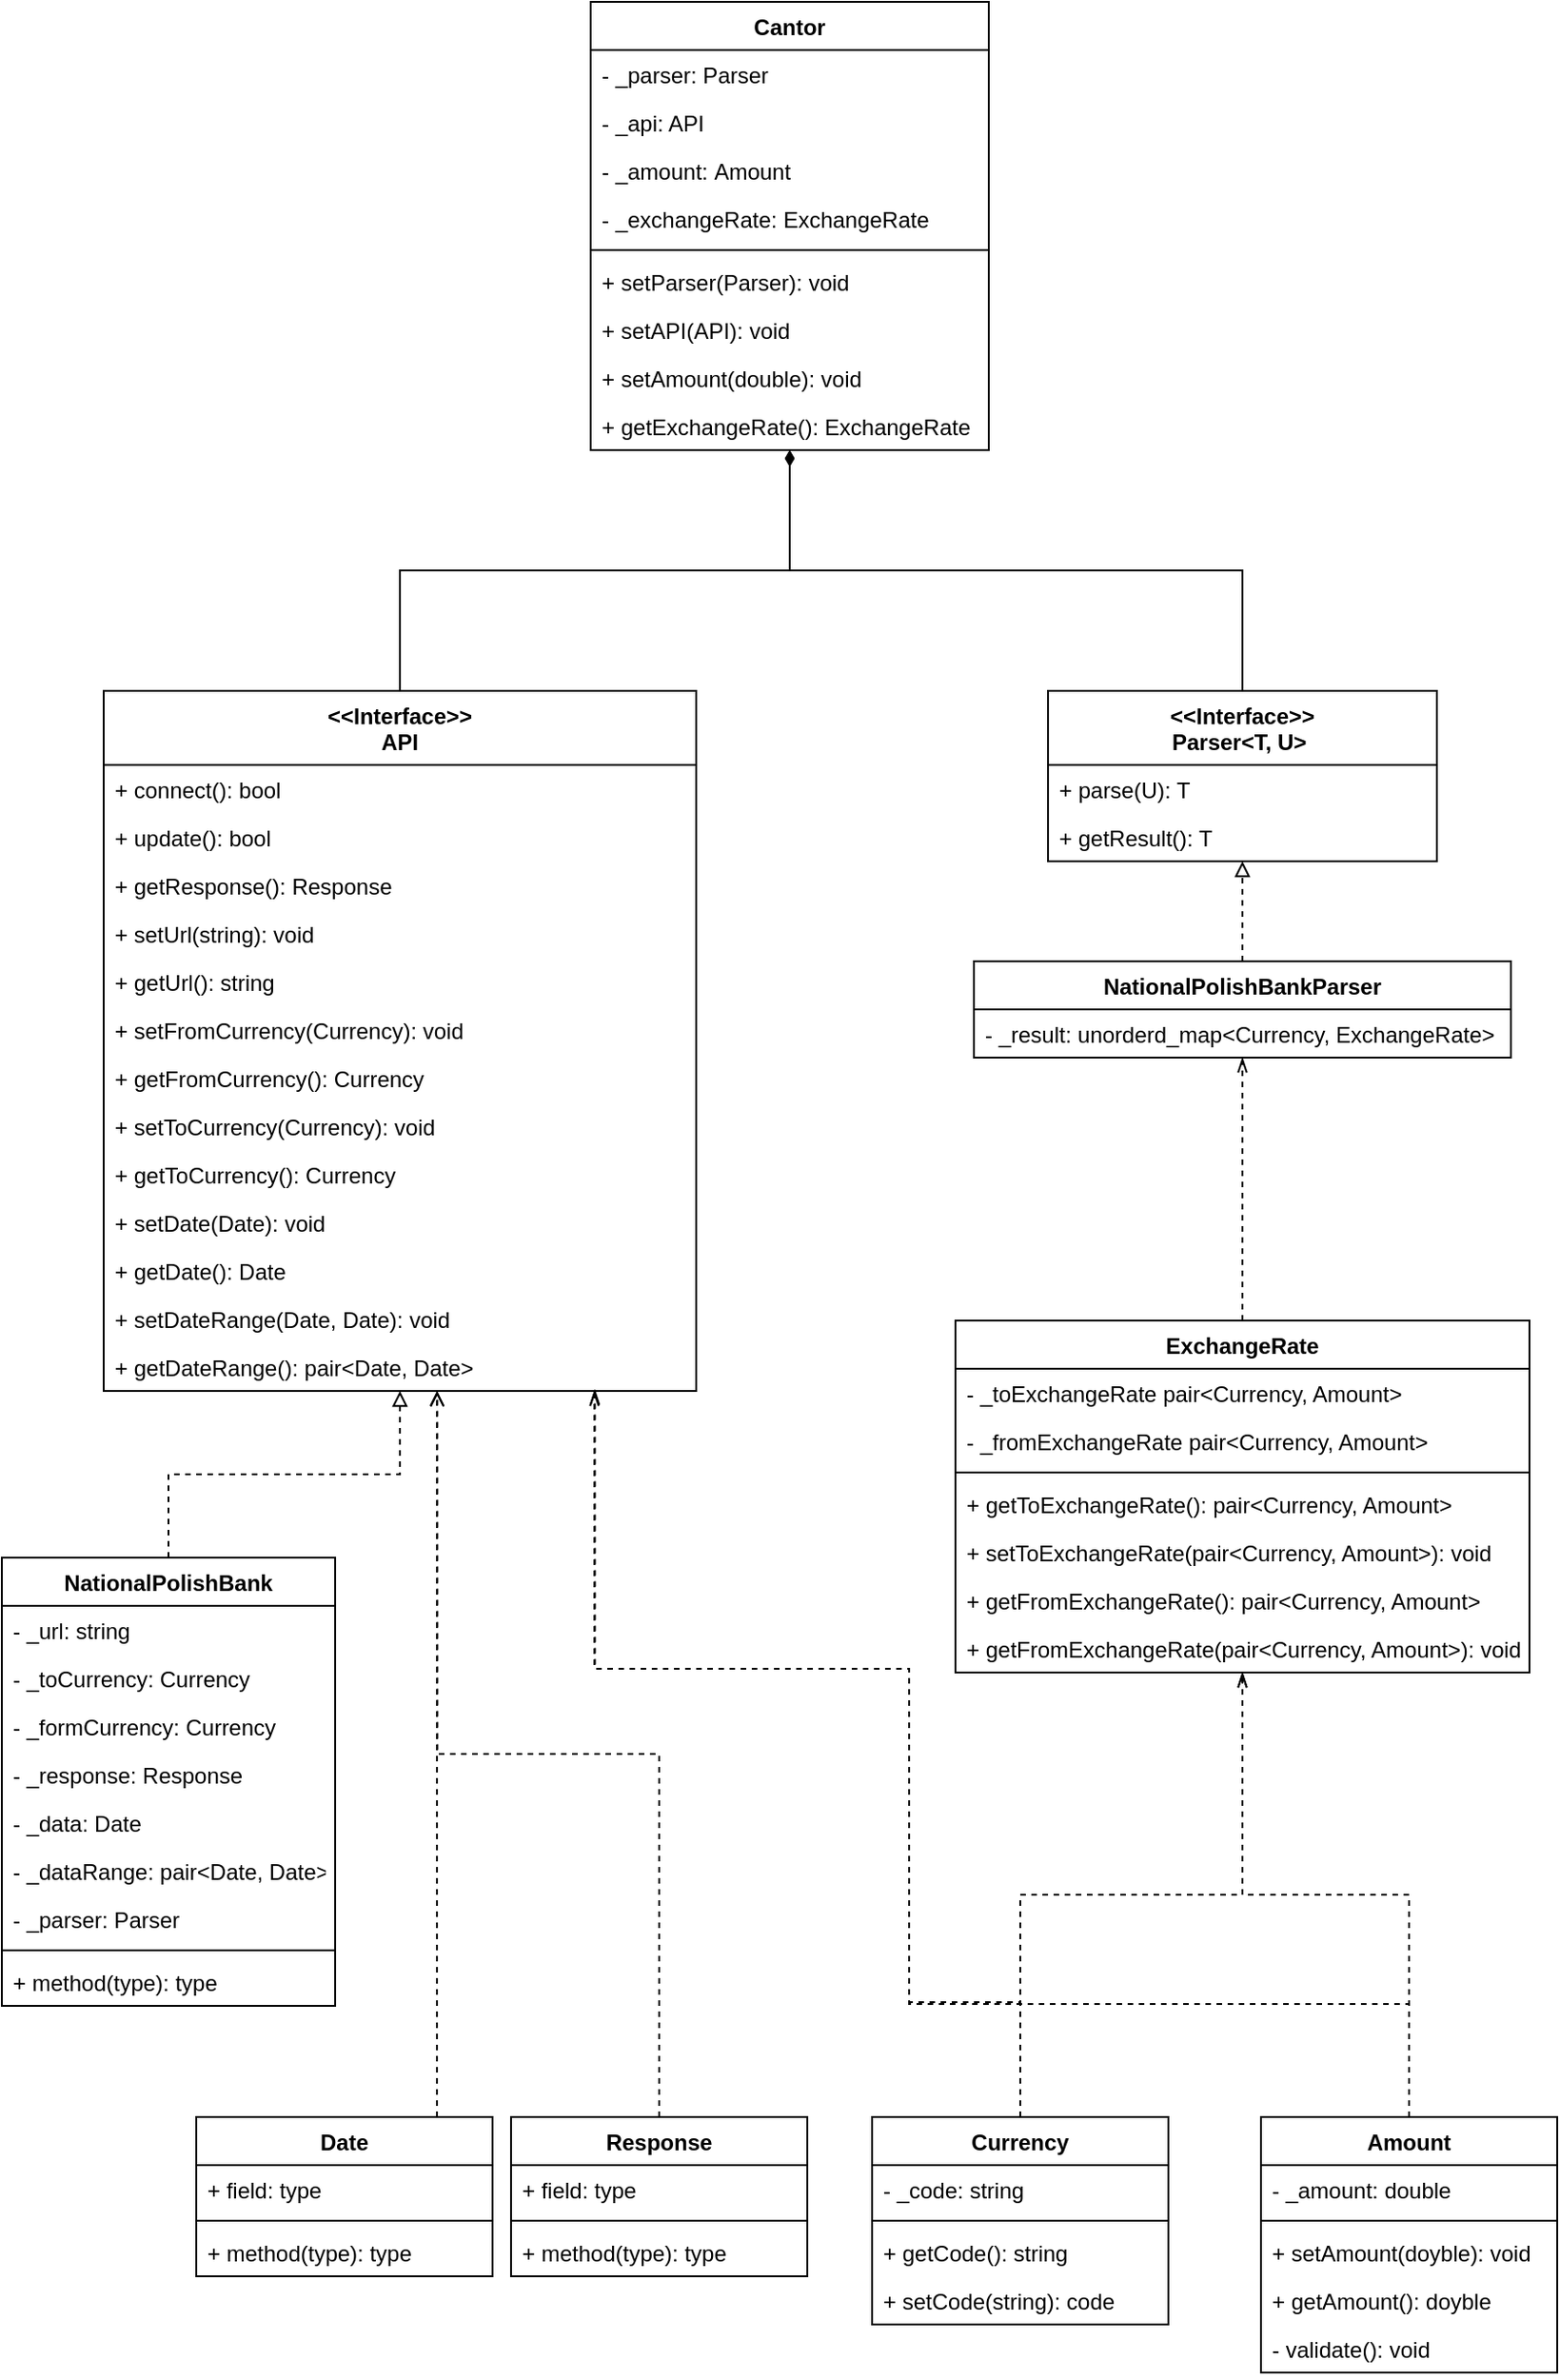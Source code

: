 <mxfile version="14.4.4" type="device"><diagram name="Page-1" id="c4acf3e9-155e-7222-9cf6-157b1a14988f"><mxGraphModel dx="523" dy="1793" grid="1" gridSize="10" guides="1" tooltips="1" connect="1" arrows="1" fold="1" page="1" pageScale="1" pageWidth="850" pageHeight="1100" background="#ffffff" math="0" shadow="0"><root><mxCell id="0"/><mxCell id="1" parent="0"/><mxCell id="X-hiKZKET10FdiY34auF-1" style="edgeStyle=orthogonalEdgeStyle;rounded=0;orthogonalLoop=1;jettySize=auto;html=1;endArrow=diamondThin;endFill=1;" parent="1" source="bLAxV5t_nkkf9cyOYh-Y-75" target="bLAxV5t_nkkf9cyOYh-Y-136" edge="1"><mxGeometry relative="1" as="geometry"/></mxCell><mxCell id="bLAxV5t_nkkf9cyOYh-Y-75" value="&lt;&lt;Interface&gt;&gt;&#10;API" style="swimlane;fontStyle=1;align=center;verticalAlign=top;childLayout=stackLayout;horizontal=1;startSize=40;horizontalStack=0;resizeParent=1;resizeParentMax=0;resizeLast=0;collapsible=1;marginBottom=0;" parent="1" vertex="1"><mxGeometry x="55" y="782" width="320" height="378" as="geometry"/></mxCell><mxCell id="bLAxV5t_nkkf9cyOYh-Y-76" value="+ connect(): bool" style="text;strokeColor=none;fillColor=none;align=left;verticalAlign=top;spacingLeft=4;spacingRight=4;overflow=hidden;rotatable=0;points=[[0,0.5],[1,0.5]];portConstraint=eastwest;" parent="bLAxV5t_nkkf9cyOYh-Y-75" vertex="1"><mxGeometry y="40" width="320" height="26" as="geometry"/></mxCell><mxCell id="bLAxV5t_nkkf9cyOYh-Y-77" value="+ update(): bool" style="text;strokeColor=none;fillColor=none;align=left;verticalAlign=top;spacingLeft=4;spacingRight=4;overflow=hidden;rotatable=0;points=[[0,0.5],[1,0.5]];portConstraint=eastwest;" parent="bLAxV5t_nkkf9cyOYh-Y-75" vertex="1"><mxGeometry y="66" width="320" height="26" as="geometry"/></mxCell><mxCell id="bLAxV5t_nkkf9cyOYh-Y-78" value="+ getResponse(): Response" style="text;strokeColor=none;fillColor=none;align=left;verticalAlign=top;spacingLeft=4;spacingRight=4;overflow=hidden;rotatable=0;points=[[0,0.5],[1,0.5]];portConstraint=eastwest;" parent="bLAxV5t_nkkf9cyOYh-Y-75" vertex="1"><mxGeometry y="92" width="320" height="26" as="geometry"/></mxCell><mxCell id="bLAxV5t_nkkf9cyOYh-Y-79" value="+ setUrl(string): void" style="text;strokeColor=none;fillColor=none;align=left;verticalAlign=top;spacingLeft=4;spacingRight=4;overflow=hidden;rotatable=0;points=[[0,0.5],[1,0.5]];portConstraint=eastwest;" parent="bLAxV5t_nkkf9cyOYh-Y-75" vertex="1"><mxGeometry y="118" width="320" height="26" as="geometry"/></mxCell><mxCell id="bLAxV5t_nkkf9cyOYh-Y-80" value="+ getUrl(): string" style="text;strokeColor=none;fillColor=none;align=left;verticalAlign=top;spacingLeft=4;spacingRight=4;overflow=hidden;rotatable=0;points=[[0,0.5],[1,0.5]];portConstraint=eastwest;" parent="bLAxV5t_nkkf9cyOYh-Y-75" vertex="1"><mxGeometry y="144" width="320" height="26" as="geometry"/></mxCell><mxCell id="bLAxV5t_nkkf9cyOYh-Y-81" value="+ setFromCurrency(Currency): void" style="text;strokeColor=none;fillColor=none;align=left;verticalAlign=top;spacingLeft=4;spacingRight=4;overflow=hidden;rotatable=0;points=[[0,0.5],[1,0.5]];portConstraint=eastwest;" parent="bLAxV5t_nkkf9cyOYh-Y-75" vertex="1"><mxGeometry y="170" width="320" height="26" as="geometry"/></mxCell><mxCell id="bLAxV5t_nkkf9cyOYh-Y-82" value="+ getFromCurrency(): Currency" style="text;strokeColor=none;fillColor=none;align=left;verticalAlign=top;spacingLeft=4;spacingRight=4;overflow=hidden;rotatable=0;points=[[0,0.5],[1,0.5]];portConstraint=eastwest;" parent="bLAxV5t_nkkf9cyOYh-Y-75" vertex="1"><mxGeometry y="196" width="320" height="26" as="geometry"/></mxCell><mxCell id="bLAxV5t_nkkf9cyOYh-Y-83" value="+ setToCurrency(Currency): void" style="text;strokeColor=none;fillColor=none;align=left;verticalAlign=top;spacingLeft=4;spacingRight=4;overflow=hidden;rotatable=0;points=[[0,0.5],[1,0.5]];portConstraint=eastwest;" parent="bLAxV5t_nkkf9cyOYh-Y-75" vertex="1"><mxGeometry y="222" width="320" height="26" as="geometry"/></mxCell><mxCell id="bLAxV5t_nkkf9cyOYh-Y-84" value="+ getToCurrency(): Currency" style="text;strokeColor=none;fillColor=none;align=left;verticalAlign=top;spacingLeft=4;spacingRight=4;overflow=hidden;rotatable=0;points=[[0,0.5],[1,0.5]];portConstraint=eastwest;" parent="bLAxV5t_nkkf9cyOYh-Y-75" vertex="1"><mxGeometry y="248" width="320" height="26" as="geometry"/></mxCell><mxCell id="bLAxV5t_nkkf9cyOYh-Y-86" value="+ setDate(Date): void" style="text;strokeColor=none;fillColor=none;align=left;verticalAlign=top;spacingLeft=4;spacingRight=4;overflow=hidden;rotatable=0;points=[[0,0.5],[1,0.5]];portConstraint=eastwest;" parent="bLAxV5t_nkkf9cyOYh-Y-75" vertex="1"><mxGeometry y="274" width="320" height="26" as="geometry"/></mxCell><mxCell id="bLAxV5t_nkkf9cyOYh-Y-87" value="+ getDate(): Date" style="text;strokeColor=none;fillColor=none;align=left;verticalAlign=top;spacingLeft=4;spacingRight=4;overflow=hidden;rotatable=0;points=[[0,0.5],[1,0.5]];portConstraint=eastwest;" parent="bLAxV5t_nkkf9cyOYh-Y-75" vertex="1"><mxGeometry y="300" width="320" height="26" as="geometry"/></mxCell><mxCell id="bLAxV5t_nkkf9cyOYh-Y-88" value="+ setDateRange(Date, Date): void" style="text;strokeColor=none;fillColor=none;align=left;verticalAlign=top;spacingLeft=4;spacingRight=4;overflow=hidden;rotatable=0;points=[[0,0.5],[1,0.5]];portConstraint=eastwest;" parent="bLAxV5t_nkkf9cyOYh-Y-75" vertex="1"><mxGeometry y="326" width="320" height="26" as="geometry"/></mxCell><mxCell id="bLAxV5t_nkkf9cyOYh-Y-89" value="+ getDateRange(): pair&lt;Date, Date&gt;" style="text;strokeColor=none;fillColor=none;align=left;verticalAlign=top;spacingLeft=4;spacingRight=4;overflow=hidden;rotatable=0;points=[[0,0.5],[1,0.5]];portConstraint=eastwest;" parent="bLAxV5t_nkkf9cyOYh-Y-75" vertex="1"><mxGeometry y="352" width="320" height="26" as="geometry"/></mxCell><mxCell id="bLAxV5t_nkkf9cyOYh-Y-95" style="edgeStyle=orthogonalEdgeStyle;rounded=0;orthogonalLoop=1;jettySize=auto;html=1;startSize=40;endArrow=block;endFill=0;dashed=1;" parent="1" source="bLAxV5t_nkkf9cyOYh-Y-96" target="bLAxV5t_nkkf9cyOYh-Y-75" edge="1"><mxGeometry relative="1" as="geometry"/></mxCell><mxCell id="bLAxV5t_nkkf9cyOYh-Y-96" value="NationalPolishBank&#10;&#10;" style="swimlane;fontStyle=1;align=center;verticalAlign=top;childLayout=stackLayout;horizontal=1;startSize=26;horizontalStack=0;resizeParent=1;resizeParentMax=0;resizeLast=0;collapsible=1;marginBottom=0;" parent="1" vertex="1"><mxGeometry y="1250" width="180" height="242" as="geometry"/></mxCell><mxCell id="bLAxV5t_nkkf9cyOYh-Y-97" value="- _url: string" style="text;strokeColor=none;fillColor=none;align=left;verticalAlign=top;spacingLeft=4;spacingRight=4;overflow=hidden;rotatable=0;points=[[0,0.5],[1,0.5]];portConstraint=eastwest;" parent="bLAxV5t_nkkf9cyOYh-Y-96" vertex="1"><mxGeometry y="26" width="180" height="26" as="geometry"/></mxCell><mxCell id="bLAxV5t_nkkf9cyOYh-Y-98" value="- _toCurrency: Currency" style="text;strokeColor=none;fillColor=none;align=left;verticalAlign=top;spacingLeft=4;spacingRight=4;overflow=hidden;rotatable=0;points=[[0,0.5],[1,0.5]];portConstraint=eastwest;" parent="bLAxV5t_nkkf9cyOYh-Y-96" vertex="1"><mxGeometry y="52" width="180" height="26" as="geometry"/></mxCell><mxCell id="bLAxV5t_nkkf9cyOYh-Y-99" value="- _formCurrency: Currency" style="text;strokeColor=none;fillColor=none;align=left;verticalAlign=top;spacingLeft=4;spacingRight=4;overflow=hidden;rotatable=0;points=[[0,0.5],[1,0.5]];portConstraint=eastwest;" parent="bLAxV5t_nkkf9cyOYh-Y-96" vertex="1"><mxGeometry y="78" width="180" height="26" as="geometry"/></mxCell><mxCell id="bLAxV5t_nkkf9cyOYh-Y-100" value="- _response: Response" style="text;strokeColor=none;fillColor=none;align=left;verticalAlign=top;spacingLeft=4;spacingRight=4;overflow=hidden;rotatable=0;points=[[0,0.5],[1,0.5]];portConstraint=eastwest;" parent="bLAxV5t_nkkf9cyOYh-Y-96" vertex="1"><mxGeometry y="104" width="180" height="26" as="geometry"/></mxCell><mxCell id="bLAxV5t_nkkf9cyOYh-Y-101" value="- _data: Date" style="text;strokeColor=none;fillColor=none;align=left;verticalAlign=top;spacingLeft=4;spacingRight=4;overflow=hidden;rotatable=0;points=[[0,0.5],[1,0.5]];portConstraint=eastwest;" parent="bLAxV5t_nkkf9cyOYh-Y-96" vertex="1"><mxGeometry y="130" width="180" height="26" as="geometry"/></mxCell><mxCell id="bLAxV5t_nkkf9cyOYh-Y-102" value="- _dataRange: pair&lt;Date, Date&gt;" style="text;strokeColor=none;fillColor=none;align=left;verticalAlign=top;spacingLeft=4;spacingRight=4;overflow=hidden;rotatable=0;points=[[0,0.5],[1,0.5]];portConstraint=eastwest;" parent="bLAxV5t_nkkf9cyOYh-Y-96" vertex="1"><mxGeometry y="156" width="180" height="26" as="geometry"/></mxCell><mxCell id="bLAxV5t_nkkf9cyOYh-Y-103" value="- _parser: Parser" style="text;strokeColor=none;fillColor=none;align=left;verticalAlign=top;spacingLeft=4;spacingRight=4;overflow=hidden;rotatable=0;points=[[0,0.5],[1,0.5]];portConstraint=eastwest;" parent="bLAxV5t_nkkf9cyOYh-Y-96" vertex="1"><mxGeometry y="182" width="180" height="26" as="geometry"/></mxCell><mxCell id="bLAxV5t_nkkf9cyOYh-Y-104" value="" style="line;strokeWidth=1;fillColor=none;align=left;verticalAlign=middle;spacingTop=-1;spacingLeft=3;spacingRight=3;rotatable=0;labelPosition=right;points=[];portConstraint=eastwest;" parent="bLAxV5t_nkkf9cyOYh-Y-96" vertex="1"><mxGeometry y="208" width="180" height="8" as="geometry"/></mxCell><mxCell id="bLAxV5t_nkkf9cyOYh-Y-105" value="+ method(type): type" style="text;strokeColor=none;fillColor=none;align=left;verticalAlign=top;spacingLeft=4;spacingRight=4;overflow=hidden;rotatable=0;points=[[0,0.5],[1,0.5]];portConstraint=eastwest;" parent="bLAxV5t_nkkf9cyOYh-Y-96" vertex="1"><mxGeometry y="216" width="180" height="26" as="geometry"/></mxCell><mxCell id="KTCqO3PVeO4-w_g8poJK-3" style="edgeStyle=orthogonalEdgeStyle;rounded=0;orthogonalLoop=1;jettySize=auto;html=1;dashed=1;endArrow=openThin;endFill=0;" parent="1" source="bLAxV5t_nkkf9cyOYh-Y-106" target="bLAxV5t_nkkf9cyOYh-Y-124" edge="1"><mxGeometry relative="1" as="geometry"/></mxCell><mxCell id="bLAxV5t_nkkf9cyOYh-Y-106" value="Currency" style="swimlane;fontStyle=1;align=center;verticalAlign=top;childLayout=stackLayout;horizontal=1;startSize=26;horizontalStack=0;resizeParent=1;resizeParentMax=0;resizeLast=0;collapsible=1;marginBottom=0;" parent="1" vertex="1"><mxGeometry x="470" y="1552" width="160" height="112" as="geometry"/></mxCell><mxCell id="bLAxV5t_nkkf9cyOYh-Y-107" value="- _code: string" style="text;strokeColor=none;fillColor=none;align=left;verticalAlign=top;spacingLeft=4;spacingRight=4;overflow=hidden;rotatable=0;points=[[0,0.5],[1,0.5]];portConstraint=eastwest;" parent="bLAxV5t_nkkf9cyOYh-Y-106" vertex="1"><mxGeometry y="26" width="160" height="26" as="geometry"/></mxCell><mxCell id="bLAxV5t_nkkf9cyOYh-Y-108" value="" style="line;strokeWidth=1;fillColor=none;align=left;verticalAlign=middle;spacingTop=-1;spacingLeft=3;spacingRight=3;rotatable=0;labelPosition=right;points=[];portConstraint=eastwest;" parent="bLAxV5t_nkkf9cyOYh-Y-106" vertex="1"><mxGeometry y="52" width="160" height="8" as="geometry"/></mxCell><mxCell id="KTCqO3PVeO4-w_g8poJK-1" value="+ getCode(): string" style="text;strokeColor=none;fillColor=none;align=left;verticalAlign=top;spacingLeft=4;spacingRight=4;overflow=hidden;rotatable=0;points=[[0,0.5],[1,0.5]];portConstraint=eastwest;" parent="bLAxV5t_nkkf9cyOYh-Y-106" vertex="1"><mxGeometry y="60" width="160" height="26" as="geometry"/></mxCell><mxCell id="bLAxV5t_nkkf9cyOYh-Y-109" value="+ setCode(string): code" style="text;strokeColor=none;fillColor=none;align=left;verticalAlign=top;spacingLeft=4;spacingRight=4;overflow=hidden;rotatable=0;points=[[0,0.5],[1,0.5]];portConstraint=eastwest;" parent="bLAxV5t_nkkf9cyOYh-Y-106" vertex="1"><mxGeometry y="86" width="160" height="26" as="geometry"/></mxCell><mxCell id="X-hiKZKET10FdiY34auF-17" style="edgeStyle=orthogonalEdgeStyle;rounded=0;orthogonalLoop=1;jettySize=auto;html=1;entryX=0.563;entryY=1.007;entryDx=0;entryDy=0;entryPerimeter=0;endArrow=open;endFill=0;dashed=1;" parent="1" source="bLAxV5t_nkkf9cyOYh-Y-110" target="bLAxV5t_nkkf9cyOYh-Y-89" edge="1"><mxGeometry relative="1" as="geometry"/></mxCell><mxCell id="bLAxV5t_nkkf9cyOYh-Y-110" value="Response" style="swimlane;fontStyle=1;align=center;verticalAlign=top;childLayout=stackLayout;horizontal=1;startSize=26;horizontalStack=0;resizeParent=1;resizeParentMax=0;resizeLast=0;collapsible=1;marginBottom=0;" parent="1" vertex="1"><mxGeometry x="275" y="1552" width="160" height="86" as="geometry"/></mxCell><mxCell id="bLAxV5t_nkkf9cyOYh-Y-111" value="+ field: type" style="text;strokeColor=none;fillColor=none;align=left;verticalAlign=top;spacingLeft=4;spacingRight=4;overflow=hidden;rotatable=0;points=[[0,0.5],[1,0.5]];portConstraint=eastwest;" parent="bLAxV5t_nkkf9cyOYh-Y-110" vertex="1"><mxGeometry y="26" width="160" height="26" as="geometry"/></mxCell><mxCell id="bLAxV5t_nkkf9cyOYh-Y-112" value="" style="line;strokeWidth=1;fillColor=none;align=left;verticalAlign=middle;spacingTop=-1;spacingLeft=3;spacingRight=3;rotatable=0;labelPosition=right;points=[];portConstraint=eastwest;" parent="bLAxV5t_nkkf9cyOYh-Y-110" vertex="1"><mxGeometry y="52" width="160" height="8" as="geometry"/></mxCell><mxCell id="bLAxV5t_nkkf9cyOYh-Y-113" value="+ method(type): type" style="text;strokeColor=none;fillColor=none;align=left;verticalAlign=top;spacingLeft=4;spacingRight=4;overflow=hidden;rotatable=0;points=[[0,0.5],[1,0.5]];portConstraint=eastwest;" parent="bLAxV5t_nkkf9cyOYh-Y-110" vertex="1"><mxGeometry y="60" width="160" height="26" as="geometry"/></mxCell><mxCell id="X-hiKZKET10FdiY34auF-14" style="edgeStyle=orthogonalEdgeStyle;rounded=0;orthogonalLoop=1;jettySize=auto;html=1;endArrow=open;endFill=0;dashed=1;" parent="1" source="bLAxV5t_nkkf9cyOYh-Y-114" target="bLAxV5t_nkkf9cyOYh-Y-75" edge="1"><mxGeometry relative="1" as="geometry"><Array as="points"><mxPoint x="235" y="1462"/><mxPoint x="235" y="1462"/></Array></mxGeometry></mxCell><mxCell id="bLAxV5t_nkkf9cyOYh-Y-114" value="Date" style="swimlane;fontStyle=1;align=center;verticalAlign=top;childLayout=stackLayout;horizontal=1;startSize=26;horizontalStack=0;resizeParent=1;resizeParentMax=0;resizeLast=0;collapsible=1;marginBottom=0;" parent="1" vertex="1"><mxGeometry x="105" y="1552" width="160" height="86" as="geometry"/></mxCell><mxCell id="bLAxV5t_nkkf9cyOYh-Y-115" value="+ field: type" style="text;strokeColor=none;fillColor=none;align=left;verticalAlign=top;spacingLeft=4;spacingRight=4;overflow=hidden;rotatable=0;points=[[0,0.5],[1,0.5]];portConstraint=eastwest;" parent="bLAxV5t_nkkf9cyOYh-Y-114" vertex="1"><mxGeometry y="26" width="160" height="26" as="geometry"/></mxCell><mxCell id="bLAxV5t_nkkf9cyOYh-Y-116" value="" style="line;strokeWidth=1;fillColor=none;align=left;verticalAlign=middle;spacingTop=-1;spacingLeft=3;spacingRight=3;rotatable=0;labelPosition=right;points=[];portConstraint=eastwest;" parent="bLAxV5t_nkkf9cyOYh-Y-114" vertex="1"><mxGeometry y="52" width="160" height="8" as="geometry"/></mxCell><mxCell id="bLAxV5t_nkkf9cyOYh-Y-117" value="+ method(type): type" style="text;strokeColor=none;fillColor=none;align=left;verticalAlign=top;spacingLeft=4;spacingRight=4;overflow=hidden;rotatable=0;points=[[0,0.5],[1,0.5]];portConstraint=eastwest;" parent="bLAxV5t_nkkf9cyOYh-Y-114" vertex="1"><mxGeometry y="60" width="160" height="26" as="geometry"/></mxCell><mxCell id="X-hiKZKET10FdiY34auF-2" style="edgeStyle=orthogonalEdgeStyle;rounded=0;orthogonalLoop=1;jettySize=auto;html=1;endArrow=diamondThin;endFill=1;exitX=0.5;exitY=0;exitDx=0;exitDy=0;" parent="1" source="bLAxV5t_nkkf9cyOYh-Y-118" target="bLAxV5t_nkkf9cyOYh-Y-136" edge="1"><mxGeometry relative="1" as="geometry"/></mxCell><mxCell id="bLAxV5t_nkkf9cyOYh-Y-118" value="&lt;&lt;Interface&gt;&gt;&#10;Parser&lt;T, U&gt; " style="swimlane;fontStyle=1;align=center;verticalAlign=top;childLayout=stackLayout;horizontal=1;startSize=40;horizontalStack=0;resizeParent=1;resizeParentMax=0;resizeLast=0;collapsible=1;marginBottom=0;" parent="1" vertex="1"><mxGeometry x="565" y="782" width="210" height="92" as="geometry"/></mxCell><mxCell id="bLAxV5t_nkkf9cyOYh-Y-119" value="+ parse(U): T" style="text;strokeColor=none;fillColor=none;align=left;verticalAlign=top;spacingLeft=4;spacingRight=4;overflow=hidden;rotatable=0;points=[[0,0.5],[1,0.5]];portConstraint=eastwest;" parent="bLAxV5t_nkkf9cyOYh-Y-118" vertex="1"><mxGeometry y="40" width="210" height="26" as="geometry"/></mxCell><mxCell id="bLAxV5t_nkkf9cyOYh-Y-120" value="+ getResult(): T" style="text;strokeColor=none;fillColor=none;align=left;verticalAlign=top;spacingLeft=4;spacingRight=4;overflow=hidden;rotatable=0;points=[[0,0.5],[1,0.5]];portConstraint=eastwest;" parent="bLAxV5t_nkkf9cyOYh-Y-118" vertex="1"><mxGeometry y="66" width="210" height="26" as="geometry"/></mxCell><mxCell id="bLAxV5t_nkkf9cyOYh-Y-121" style="edgeStyle=orthogonalEdgeStyle;rounded=0;orthogonalLoop=1;jettySize=auto;html=1;startSize=40;endArrow=block;endFill=0;dashed=1;" parent="1" source="bLAxV5t_nkkf9cyOYh-Y-122" target="bLAxV5t_nkkf9cyOYh-Y-118" edge="1"><mxGeometry relative="1" as="geometry"/></mxCell><mxCell id="bLAxV5t_nkkf9cyOYh-Y-122" value="NationalPolishBankParser" style="swimlane;fontStyle=1;align=center;verticalAlign=top;childLayout=stackLayout;horizontal=1;startSize=26;horizontalStack=0;resizeParent=1;resizeParentMax=0;resizeLast=0;collapsible=1;marginBottom=0;" parent="1" vertex="1"><mxGeometry x="525" y="928" width="290" height="52" as="geometry"/></mxCell><mxCell id="bLAxV5t_nkkf9cyOYh-Y-123" value="- _result: unorderd_map&lt;Currency, ExchangeRate&gt;" style="text;strokeColor=none;fillColor=none;align=left;verticalAlign=top;spacingLeft=4;spacingRight=4;overflow=hidden;rotatable=0;points=[[0,0.5],[1,0.5]];portConstraint=eastwest;" parent="bLAxV5t_nkkf9cyOYh-Y-122" vertex="1"><mxGeometry y="26" width="290" height="26" as="geometry"/></mxCell><mxCell id="KTCqO3PVeO4-w_g8poJK-6" style="edgeStyle=orthogonalEdgeStyle;rounded=0;orthogonalLoop=1;jettySize=auto;html=1;dashed=1;endArrow=openThin;endFill=0;" parent="1" source="bLAxV5t_nkkf9cyOYh-Y-124" target="bLAxV5t_nkkf9cyOYh-Y-122" edge="1"><mxGeometry relative="1" as="geometry"/></mxCell><mxCell id="bLAxV5t_nkkf9cyOYh-Y-124" value="ExchangeRate" style="swimlane;fontStyle=1;align=center;verticalAlign=top;childLayout=stackLayout;horizontal=1;startSize=26;horizontalStack=0;resizeParent=1;resizeParentMax=0;resizeLast=0;collapsible=1;marginBottom=0;" parent="1" vertex="1"><mxGeometry x="515" y="1122" width="310" height="190" as="geometry"/></mxCell><mxCell id="bLAxV5t_nkkf9cyOYh-Y-125" value="- _toExchangeRate pair&lt;Currency, Amount&gt;" style="text;strokeColor=none;fillColor=none;align=left;verticalAlign=top;spacingLeft=4;spacingRight=4;overflow=hidden;rotatable=0;points=[[0,0.5],[1,0.5]];portConstraint=eastwest;" parent="bLAxV5t_nkkf9cyOYh-Y-124" vertex="1"><mxGeometry y="26" width="310" height="26" as="geometry"/></mxCell><mxCell id="bLAxV5t_nkkf9cyOYh-Y-126" value="- _fromExchangeRate pair&lt;Currency, Amount&gt;" style="text;strokeColor=none;fillColor=none;align=left;verticalAlign=top;spacingLeft=4;spacingRight=4;overflow=hidden;rotatable=0;points=[[0,0.5],[1,0.5]];portConstraint=eastwest;" parent="bLAxV5t_nkkf9cyOYh-Y-124" vertex="1"><mxGeometry y="52" width="310" height="26" as="geometry"/></mxCell><mxCell id="bLAxV5t_nkkf9cyOYh-Y-127" value="" style="line;strokeWidth=1;fillColor=none;align=left;verticalAlign=middle;spacingTop=-1;spacingLeft=3;spacingRight=3;rotatable=0;labelPosition=right;points=[];portConstraint=eastwest;" parent="bLAxV5t_nkkf9cyOYh-Y-124" vertex="1"><mxGeometry y="78" width="310" height="8" as="geometry"/></mxCell><mxCell id="bLAxV5t_nkkf9cyOYh-Y-128" value="+ getToExchangeRate(): pair&lt;Currency, Amount&gt;" style="text;strokeColor=none;fillColor=none;align=left;verticalAlign=top;spacingLeft=4;spacingRight=4;overflow=hidden;rotatable=0;points=[[0,0.5],[1,0.5]];portConstraint=eastwest;" parent="bLAxV5t_nkkf9cyOYh-Y-124" vertex="1"><mxGeometry y="86" width="310" height="26" as="geometry"/></mxCell><mxCell id="bLAxV5t_nkkf9cyOYh-Y-129" value="+ setToExchangeRate(pair&lt;Currency, Amount&gt;): void" style="text;strokeColor=none;fillColor=none;align=left;verticalAlign=top;spacingLeft=4;spacingRight=4;overflow=hidden;rotatable=0;points=[[0,0.5],[1,0.5]];portConstraint=eastwest;" parent="bLAxV5t_nkkf9cyOYh-Y-124" vertex="1"><mxGeometry y="112" width="310" height="26" as="geometry"/></mxCell><mxCell id="bLAxV5t_nkkf9cyOYh-Y-130" value="+ getFromExchangeRate(): pair&lt;Currency, Amount&gt;" style="text;strokeColor=none;fillColor=none;align=left;verticalAlign=top;spacingLeft=4;spacingRight=4;overflow=hidden;rotatable=0;points=[[0,0.5],[1,0.5]];portConstraint=eastwest;" parent="bLAxV5t_nkkf9cyOYh-Y-124" vertex="1"><mxGeometry y="138" width="310" height="26" as="geometry"/></mxCell><mxCell id="bLAxV5t_nkkf9cyOYh-Y-131" value="+ getFromExchangeRate(pair&lt;Currency, Amount&gt;): void" style="text;strokeColor=none;fillColor=none;align=left;verticalAlign=top;spacingLeft=4;spacingRight=4;overflow=hidden;rotatable=0;points=[[0,0.5],[1,0.5]];portConstraint=eastwest;" parent="bLAxV5t_nkkf9cyOYh-Y-124" vertex="1"><mxGeometry y="164" width="310" height="26" as="geometry"/></mxCell><mxCell id="KTCqO3PVeO4-w_g8poJK-4" style="edgeStyle=orthogonalEdgeStyle;rounded=0;orthogonalLoop=1;jettySize=auto;html=1;dashed=1;endArrow=openThin;endFill=0;" parent="1" source="bLAxV5t_nkkf9cyOYh-Y-132" target="bLAxV5t_nkkf9cyOYh-Y-124" edge="1"><mxGeometry relative="1" as="geometry"/></mxCell><mxCell id="bLAxV5t_nkkf9cyOYh-Y-132" value="Amount" style="swimlane;fontStyle=1;align=center;verticalAlign=top;childLayout=stackLayout;horizontal=1;startSize=26;horizontalStack=0;resizeParent=1;resizeParentMax=0;resizeLast=0;collapsible=1;marginBottom=0;" parent="1" vertex="1"><mxGeometry x="680" y="1552" width="160" height="138" as="geometry"/></mxCell><mxCell id="bLAxV5t_nkkf9cyOYh-Y-133" value="- _amount: double" style="text;strokeColor=none;fillColor=none;align=left;verticalAlign=top;spacingLeft=4;spacingRight=4;overflow=hidden;rotatable=0;points=[[0,0.5],[1,0.5]];portConstraint=eastwest;fontStyle=0" parent="bLAxV5t_nkkf9cyOYh-Y-132" vertex="1"><mxGeometry y="26" width="160" height="26" as="geometry"/></mxCell><mxCell id="bLAxV5t_nkkf9cyOYh-Y-134" value="" style="line;strokeWidth=1;fillColor=none;align=left;verticalAlign=middle;spacingTop=-1;spacingLeft=3;spacingRight=3;rotatable=0;labelPosition=right;points=[];portConstraint=eastwest;" parent="bLAxV5t_nkkf9cyOYh-Y-132" vertex="1"><mxGeometry y="52" width="160" height="8" as="geometry"/></mxCell><mxCell id="bLAxV5t_nkkf9cyOYh-Y-135" value="+ setAmount(doyble): void" style="text;strokeColor=none;fillColor=none;align=left;verticalAlign=top;spacingLeft=4;spacingRight=4;overflow=hidden;rotatable=0;points=[[0,0.5],[1,0.5]];portConstraint=eastwest;" parent="bLAxV5t_nkkf9cyOYh-Y-132" vertex="1"><mxGeometry y="60" width="160" height="26" as="geometry"/></mxCell><mxCell id="bLAxV5t_nkkf9cyOYh-Y-148" value="+ getAmount(): doyble" style="text;strokeColor=none;fillColor=none;align=left;verticalAlign=top;spacingLeft=4;spacingRight=4;overflow=hidden;rotatable=0;points=[[0,0.5],[1,0.5]];portConstraint=eastwest;" parent="bLAxV5t_nkkf9cyOYh-Y-132" vertex="1"><mxGeometry y="86" width="160" height="26" as="geometry"/></mxCell><mxCell id="bLAxV5t_nkkf9cyOYh-Y-147" value="- validate(): void" style="text;strokeColor=none;fillColor=none;align=left;verticalAlign=top;spacingLeft=4;spacingRight=4;overflow=hidden;rotatable=0;points=[[0,0.5],[1,0.5]];portConstraint=eastwest;" parent="bLAxV5t_nkkf9cyOYh-Y-132" vertex="1"><mxGeometry y="112" width="160" height="26" as="geometry"/></mxCell><mxCell id="bLAxV5t_nkkf9cyOYh-Y-136" value="Cantor" style="swimlane;fontStyle=1;align=center;verticalAlign=top;childLayout=stackLayout;horizontal=1;startSize=26;horizontalStack=0;resizeParent=1;resizeParentMax=0;resizeLast=0;collapsible=1;marginBottom=0;" parent="1" vertex="1"><mxGeometry x="318" y="410" width="215" height="242" as="geometry"/></mxCell><mxCell id="bLAxV5t_nkkf9cyOYh-Y-140" value="- _parser: Parser" style="text;strokeColor=none;fillColor=none;align=left;verticalAlign=top;spacingLeft=4;spacingRight=4;overflow=hidden;rotatable=0;points=[[0,0.5],[1,0.5]];portConstraint=eastwest;" parent="bLAxV5t_nkkf9cyOYh-Y-136" vertex="1"><mxGeometry y="26" width="215" height="26" as="geometry"/></mxCell><mxCell id="bLAxV5t_nkkf9cyOYh-Y-137" value="- _api: API" style="text;strokeColor=none;fillColor=none;align=left;verticalAlign=top;spacingLeft=4;spacingRight=4;overflow=hidden;rotatable=0;points=[[0,0.5],[1,0.5]];portConstraint=eastwest;" parent="bLAxV5t_nkkf9cyOYh-Y-136" vertex="1"><mxGeometry y="52" width="215" height="26" as="geometry"/></mxCell><mxCell id="bLAxV5t_nkkf9cyOYh-Y-142" value="- _amount: Amount" style="text;strokeColor=none;fillColor=none;align=left;verticalAlign=top;spacingLeft=4;spacingRight=4;overflow=hidden;rotatable=0;points=[[0,0.5],[1,0.5]];portConstraint=eastwest;" parent="bLAxV5t_nkkf9cyOYh-Y-136" vertex="1"><mxGeometry y="78" width="215" height="26" as="geometry"/></mxCell><mxCell id="bLAxV5t_nkkf9cyOYh-Y-143" value="- _exchangeRate: ExchangeRate" style="text;strokeColor=none;fillColor=none;align=left;verticalAlign=top;spacingLeft=4;spacingRight=4;overflow=hidden;rotatable=0;points=[[0,0.5],[1,0.5]];portConstraint=eastwest;" parent="bLAxV5t_nkkf9cyOYh-Y-136" vertex="1"><mxGeometry y="104" width="215" height="26" as="geometry"/></mxCell><mxCell id="bLAxV5t_nkkf9cyOYh-Y-138" value="" style="line;strokeWidth=1;fillColor=none;align=left;verticalAlign=middle;spacingTop=-1;spacingLeft=3;spacingRight=3;rotatable=0;labelPosition=right;points=[];portConstraint=eastwest;" parent="bLAxV5t_nkkf9cyOYh-Y-136" vertex="1"><mxGeometry y="130" width="215" height="8" as="geometry"/></mxCell><mxCell id="bLAxV5t_nkkf9cyOYh-Y-144" value="+ setParser(Parser): void" style="text;strokeColor=none;fillColor=none;align=left;verticalAlign=top;spacingLeft=4;spacingRight=4;overflow=hidden;rotatable=0;points=[[0,0.5],[1,0.5]];portConstraint=eastwest;" parent="bLAxV5t_nkkf9cyOYh-Y-136" vertex="1"><mxGeometry y="138" width="215" height="26" as="geometry"/></mxCell><mxCell id="bLAxV5t_nkkf9cyOYh-Y-139" value="+ setAPI(API): void" style="text;strokeColor=none;fillColor=none;align=left;verticalAlign=top;spacingLeft=4;spacingRight=4;overflow=hidden;rotatable=0;points=[[0,0.5],[1,0.5]];portConstraint=eastwest;" parent="bLAxV5t_nkkf9cyOYh-Y-136" vertex="1"><mxGeometry y="164" width="215" height="26" as="geometry"/></mxCell><mxCell id="bLAxV5t_nkkf9cyOYh-Y-145" value="+ setAmount(double): void" style="text;strokeColor=none;fillColor=none;align=left;verticalAlign=top;spacingLeft=4;spacingRight=4;overflow=hidden;rotatable=0;points=[[0,0.5],[1,0.5]];portConstraint=eastwest;" parent="bLAxV5t_nkkf9cyOYh-Y-136" vertex="1"><mxGeometry y="190" width="215" height="26" as="geometry"/></mxCell><mxCell id="bLAxV5t_nkkf9cyOYh-Y-141" value="+ getExchangeRate(): ExchangeRate" style="text;strokeColor=none;fillColor=none;align=left;verticalAlign=top;spacingLeft=4;spacingRight=4;overflow=hidden;rotatable=0;points=[[0,0.5],[1,0.5]];portConstraint=eastwest;" parent="bLAxV5t_nkkf9cyOYh-Y-136" vertex="1"><mxGeometry y="216" width="215" height="26" as="geometry"/></mxCell><mxCell id="17qRX7VQvo0NqIq3ElMH-1" style="edgeStyle=orthogonalEdgeStyle;rounded=0;orthogonalLoop=1;jettySize=auto;html=1;dashed=1;endArrow=openThin;endFill=0;exitX=0.5;exitY=0;exitDx=0;exitDy=0;entryX=0.829;entryY=0.973;entryDx=0;entryDy=0;entryPerimeter=0;" edge="1" parent="1" source="bLAxV5t_nkkf9cyOYh-Y-106" target="bLAxV5t_nkkf9cyOYh-Y-89"><mxGeometry relative="1" as="geometry"><mxPoint x="365.5" y="1420" as="sourcePoint"/><mxPoint x="485.5" y="1180" as="targetPoint"/><Array as="points"><mxPoint x="550" y="1490"/><mxPoint x="490" y="1490"/><mxPoint x="490" y="1310"/><mxPoint x="320" y="1310"/></Array></mxGeometry></mxCell><mxCell id="17qRX7VQvo0NqIq3ElMH-2" style="edgeStyle=orthogonalEdgeStyle;rounded=0;orthogonalLoop=1;jettySize=auto;html=1;dashed=1;endArrow=openThin;endFill=0;exitX=0.5;exitY=0;exitDx=0;exitDy=0;" edge="1" parent="1" source="bLAxV5t_nkkf9cyOYh-Y-132" target="bLAxV5t_nkkf9cyOYh-Y-89"><mxGeometry relative="1" as="geometry"><mxPoint x="739.72" y="1542.7" as="sourcePoint"/><mxPoint x="510" y="1149.998" as="targetPoint"/><Array as="points"><mxPoint x="760" y="1491"/><mxPoint x="490" y="1491"/><mxPoint x="490" y="1310"/><mxPoint x="320" y="1310"/></Array></mxGeometry></mxCell></root></mxGraphModel></diagram></mxfile>